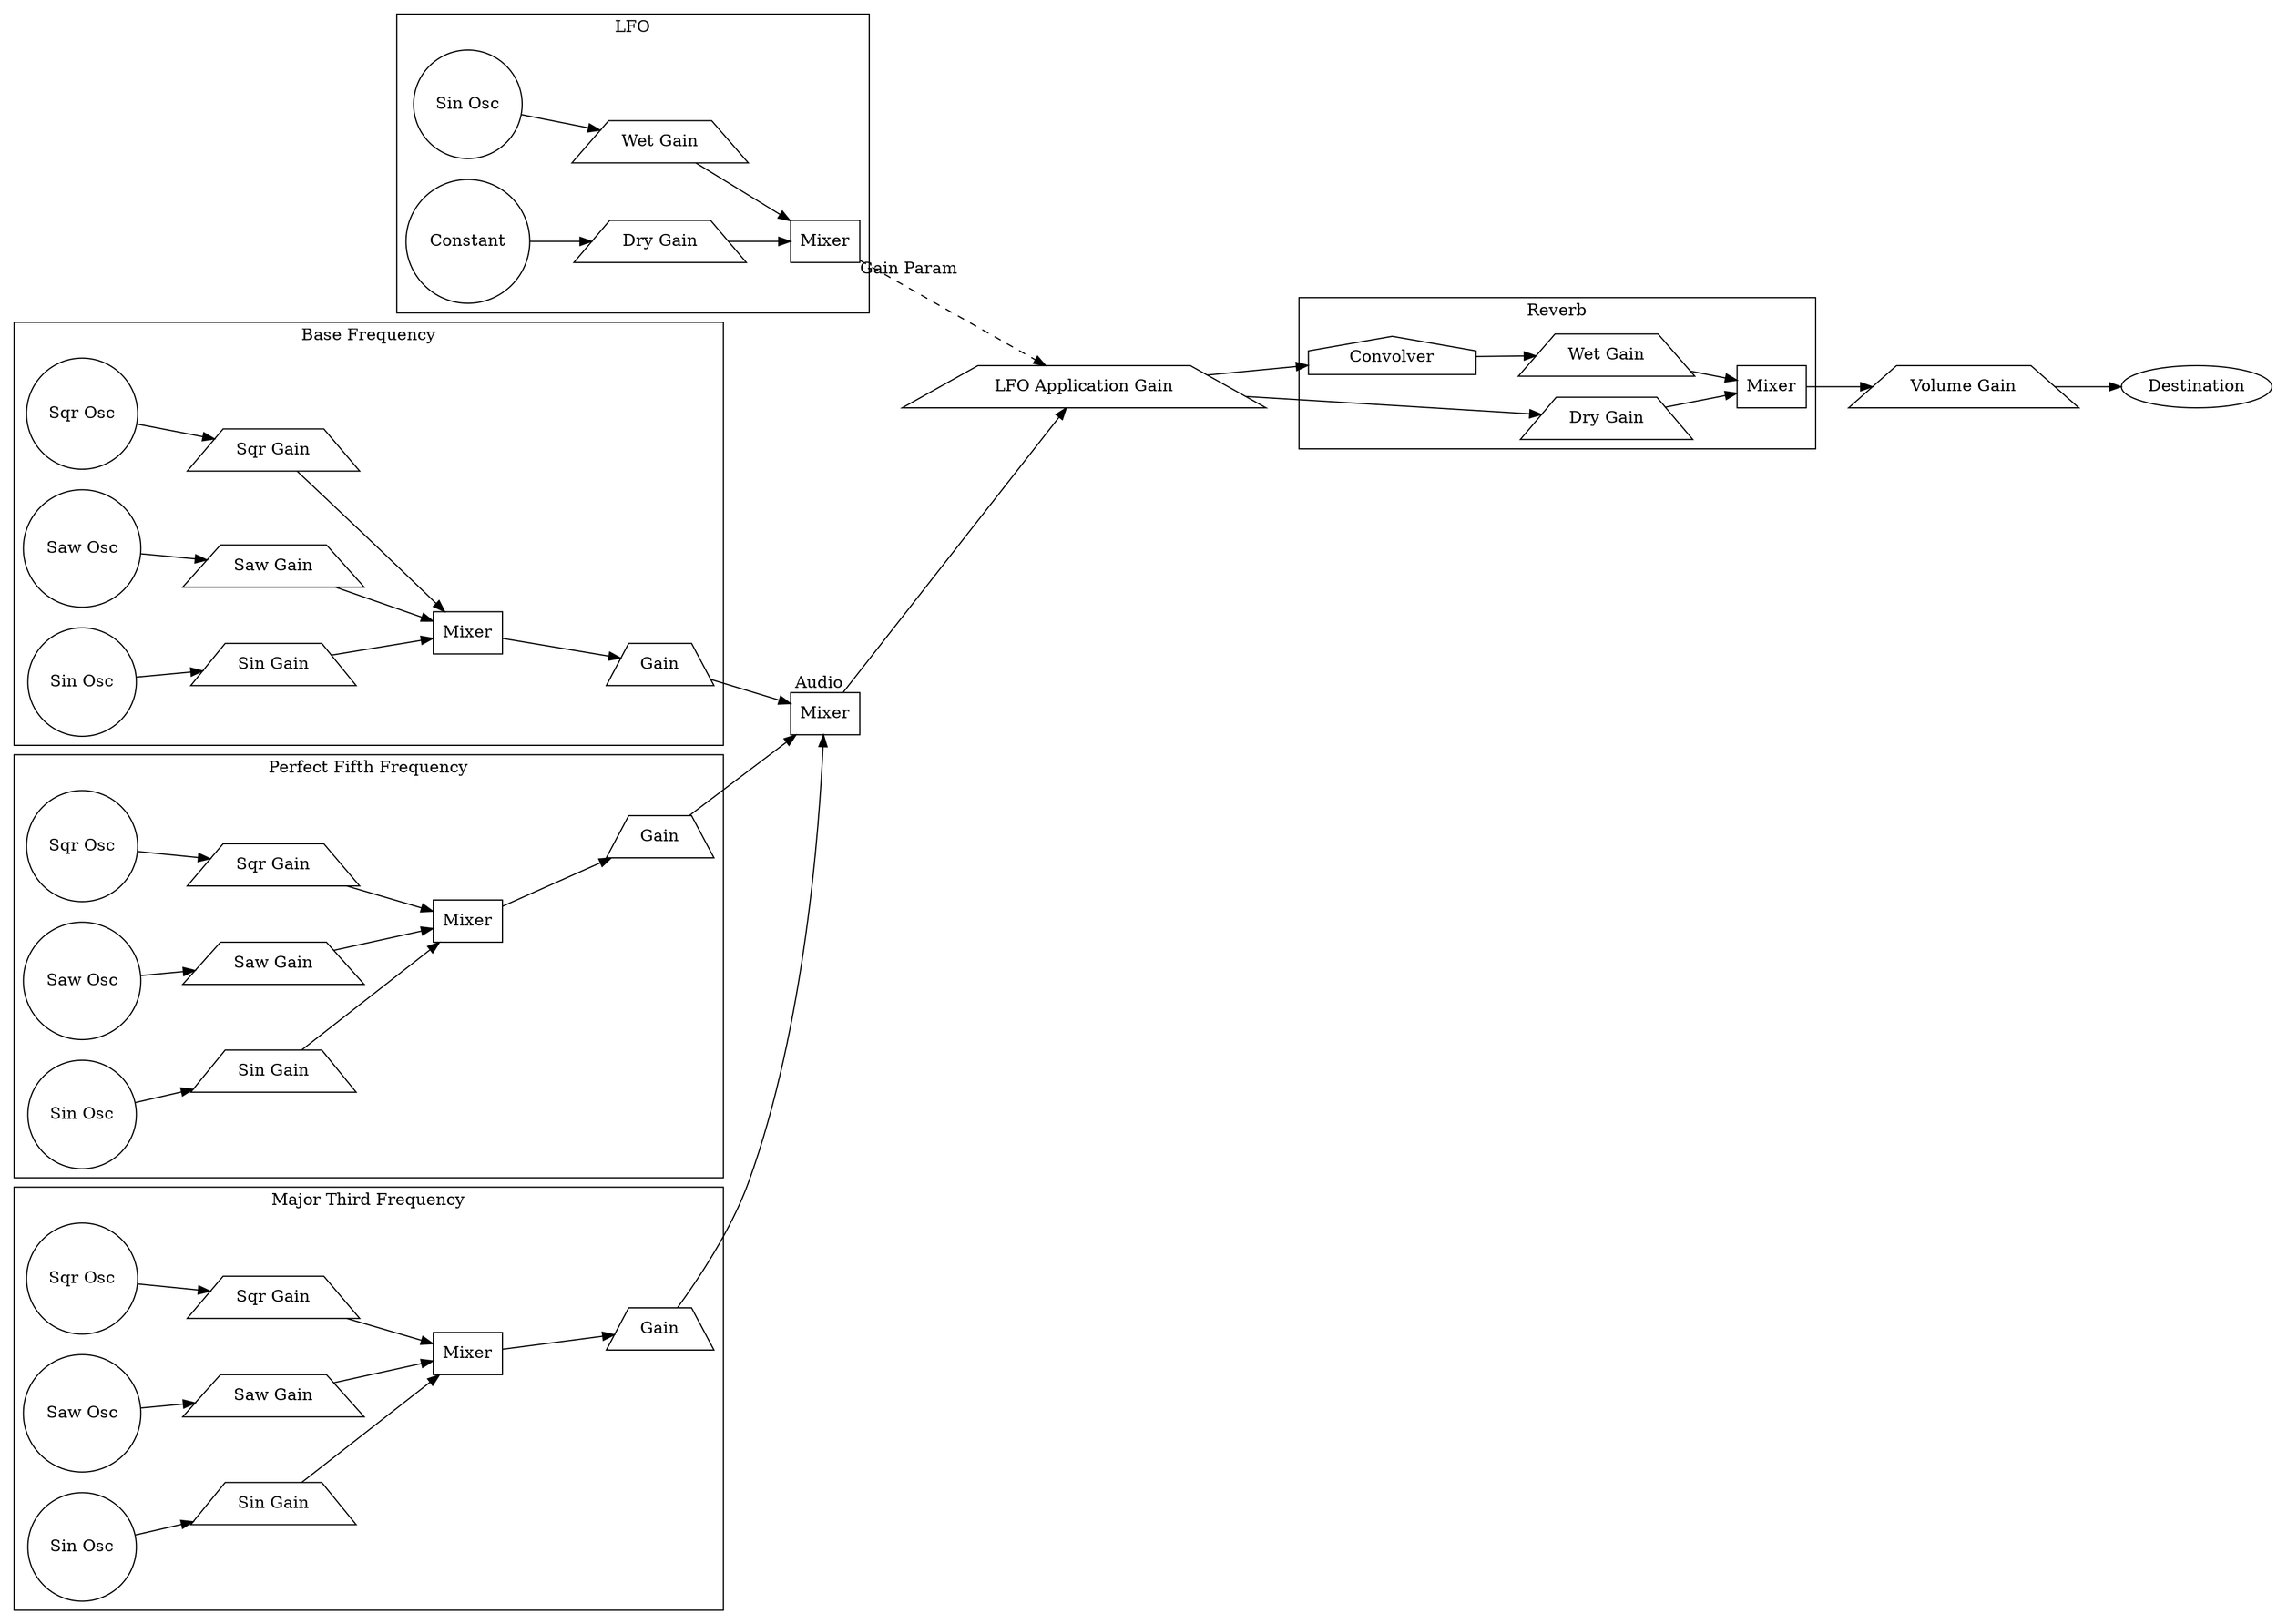 digraph audio {
  rankdir = "LR"

  subgraph cluster_BaseFreq {
    label = "Base Frequency"

    BaseFreqSquare [label="Sqr Osc", shape="circle", comment="Frequency based on lightness"]
    BaseFreqSawtooth [label="Saw Osc", shape="circle", comment="Frequency based on lightness"]
    BaseFreqSine [label="Sin Osc", shape="circle", comment="Frequency based on lightness"]

    BaseFreqSquareGain [label="Sqr Gain", shape="trapezium", comment="Gain based on hue"]
    BaseFreqSawtoothGain [label="Saw Gain", shape="trapezium", comment="Gain based on hue"]
    BaseFreqSineGain [label="Sin Gain", shape="trapezium", comment="Gain based on hue"]

    BaseFreqMixer [label="Mixer", shape="box"]
    BaseFreqOverallGain [label="Gain", shape="trapezium"]

    BaseFreqSquare -> BaseFreqSquareGain
    BaseFreqSawtooth -> BaseFreqSawtoothGain
    BaseFreqSine -> BaseFreqSineGain

    BaseFreqSquareGain -> BaseFreqMixer
    BaseFreqSawtoothGain -> BaseFreqMixer
    BaseFreqSineGain -> BaseFreqMixer

    BaseFreqMixer -> BaseFreqOverallGain
  }

  subgraph cluster_ThirdFreq {
    label = "Major Third Frequency"

    ThirdFreqSquare [label="Sqr Osc", shape="circle", comment="Frequency based on lightness"]
    ThirdFreqSawtooth [label="Saw Osc", shape="circle", comment="Frequency based on lightness"]
    ThirdFreqSine [label="Sin Osc", shape="circle", comment="Frequency based on lightness"]

    ThirdFreqSquareGain [label="Sqr Gain", shape="trapezium", comment="Gain based on hue"]
    ThirdFreqSawtoothGain [label="Saw Gain", shape="trapezium", comment="Gain based on hue"]
    ThirdFreqSineGain [label="Sin Gain", shape="trapezium", comment="Gain based on hue"]

    ThirdFreqMixer [label="Mixer", shape="box"]
    ThirdFreqOverallGain [label="Gain", shape="trapezium", comment="Gain based on saturation"]

    ThirdFreqSquare -> ThirdFreqSquareGain
    ThirdFreqSawtooth -> ThirdFreqSawtoothGain
    ThirdFreqSine -> ThirdFreqSineGain

    ThirdFreqSquareGain -> ThirdFreqMixer
    ThirdFreqSawtoothGain -> ThirdFreqMixer
    ThirdFreqSineGain -> ThirdFreqMixer

    ThirdFreqMixer -> ThirdFreqOverallGain
  }

  subgraph cluster_FifthFreq {
    label = "Perfect Fifth Frequency"

    FifthFreqSquare [label="Sqr Osc", shape="circle", comment="Frequency based on lightness"]
    FifthFreqSawtooth [label="Saw Osc", shape="circle", comment="Frequency based on lightness"]
    FifthFreqSine [label="Sin Osc", shape="circle", comment="Frequency based on lightness"]

    FifthFreqSquareGain [label="Sqr Gain", shape="trapezium", comment="Gain based on hue"]
    FifthFreqSawtoothGain [label="Saw Gain", shape="trapezium", comment="Gain based on hue"]
    FifthFreqSineGain [label="Sin Gain", shape="trapezium", comment="Gain based on hue"]

    FifthFreqMixer [label="Mixer", shape="box"]
    FifthFreqOverallGain [label="Gain", shape="trapezium", comment="Gain based on saturation"]

    FifthFreqSquare -> FifthFreqSquareGain
    FifthFreqSawtooth -> FifthFreqSawtoothGain
    FifthFreqSine -> FifthFreqSineGain

    FifthFreqSquareGain -> FifthFreqMixer
    FifthFreqSawtoothGain -> FifthFreqMixer
    FifthFreqSineGain -> FifthFreqMixer

    FifthFreqMixer -> FifthFreqOverallGain
  }

  subgraph cluster_Lfo {
    label = "LFO"

    LfoWetOscillator [label="Sin Osc", shape="circle", comment="Frequency based on LFO frequency"]
    LfoDryConstant [label="Constant", shape="circle"]
    LfoWetGain [label="Wet Gain", shape="trapezium", comment="Gain based on LFO intensity"]
    LfoDryGain [label="Dry Gain", shape="trapezium", comment="Gain based on lack of LFO intensity"]

    LfoMixer [label="Mixer", shape="box"]

    LfoWetOscillator -> LfoWetGain
    LfoDryConstant -> LfoDryGain

    LfoWetGain -> LfoMixer
    LfoDryGain -> LfoMixer
  }

  subgraph cluster_Reverb {
    label = "Reverb"

    ReverbConvolver [label="Convolver", shape="house"]
    ReverbWetGain [label="Wet Gain", shape="trapezium", comment="Gain based on reverb intensity"]
    ReverbDryGain [label="Dry Gain", shape="trapezium", comment="Gain based on lack of reverb intensity"]
    ReverbMixer   [label="Mixer", shape="box"]

    ReverbConvolver -> ReverbWetGain
    ReverbWetGain -> ReverbMixer
    ReverbDryGain -> ReverbMixer
  }

  FrequenciesMixer [label="Mixer", shape="box"]
  LfoApplyGain [label="LFO Application Gain", shape="trapezium"]
  OverallVolumeGain [label="Volume Gain", shape="trapezium", comment="Gain based on overall volume"]

  BaseFreqOverallGain -> FrequenciesMixer
  ThirdFreqOverallGain -> FrequenciesMixer
  FifthFreqOverallGain -> FrequenciesMixer

  FrequenciesMixer -> LfoApplyGain [taillabel = "Audio"]
  LfoMixer -> LfoApplyGain [taillabel = "Gain Param", style=dashed]

  LfoApplyGain -> ReverbConvolver
  LfoApplyGain -> ReverbDryGain

  ReverbMixer -> OverallVolumeGain
  OverallVolumeGain -> Destination
}
